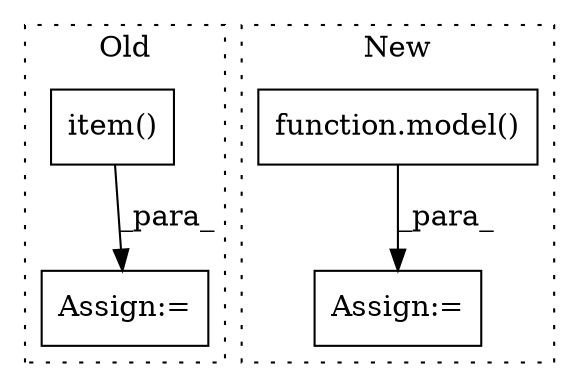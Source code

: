 digraph G {
subgraph cluster0 {
1 [label="item()" a="75" s="8869" l="13" shape="box"];
4 [label="Assign:=" a="68" s="8851" l="3" shape="box"];
label = "Old";
style="dotted";
}
subgraph cluster1 {
2 [label="function.model()" a="75" s="9198,9207" l="6,1" shape="box"];
3 [label="Assign:=" a="68" s="9195" l="3" shape="box"];
label = "New";
style="dotted";
}
1 -> 4 [label="_para_"];
2 -> 3 [label="_para_"];
}